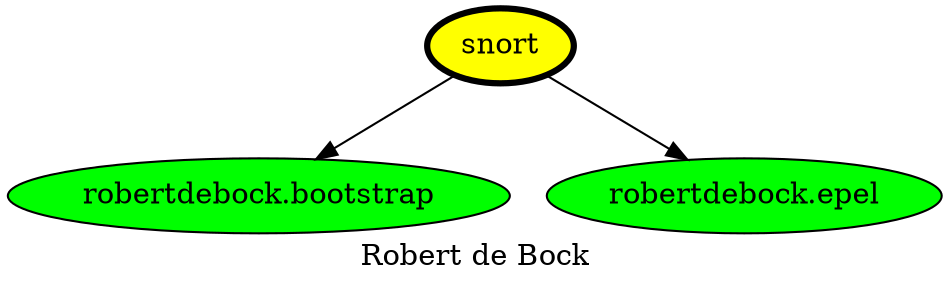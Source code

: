 digraph PhiloDilemma {
  label = "Robert de Bock" ;
  overlap=false
  {
    "snort" [fillcolor=yellow style=filled penwidth=3]
    "robertdebock.bootstrap" [fillcolor=green style=filled]
    "robertdebock.epel" [fillcolor=green style=filled]
  }
  "snort" -> "robertdebock.bootstrap"
  "snort" -> "robertdebock.epel"
}
